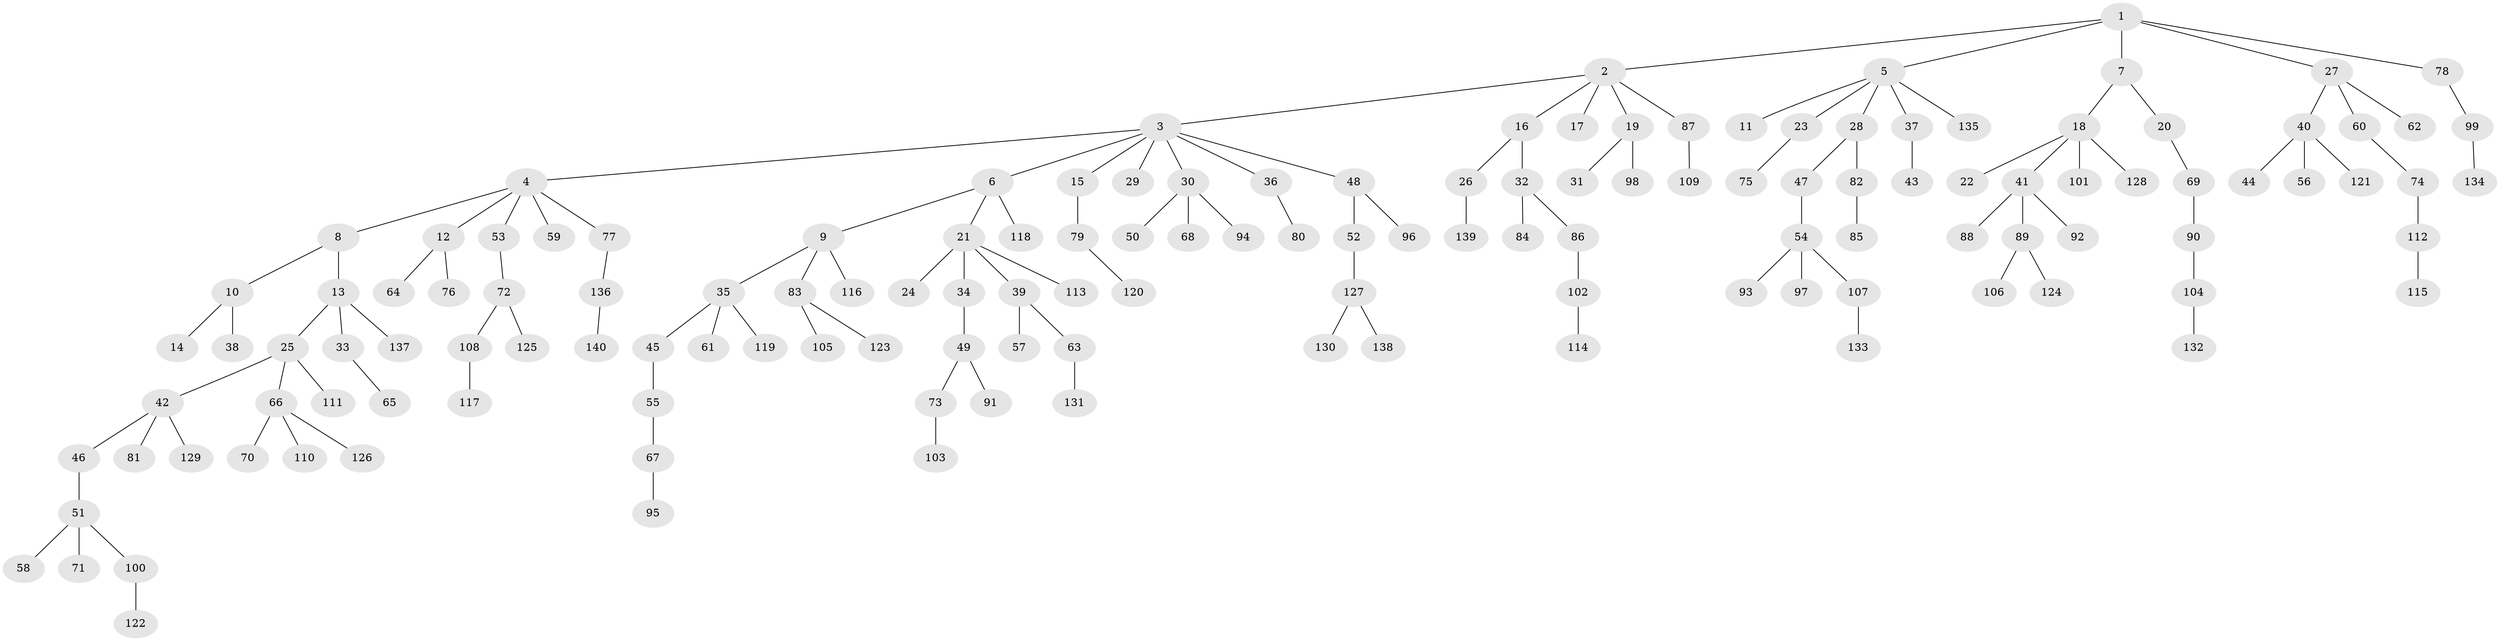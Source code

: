 // Generated by graph-tools (version 1.1) at 2025/50/03/09/25 03:50:24]
// undirected, 140 vertices, 139 edges
graph export_dot {
graph [start="1"]
  node [color=gray90,style=filled];
  1;
  2;
  3;
  4;
  5;
  6;
  7;
  8;
  9;
  10;
  11;
  12;
  13;
  14;
  15;
  16;
  17;
  18;
  19;
  20;
  21;
  22;
  23;
  24;
  25;
  26;
  27;
  28;
  29;
  30;
  31;
  32;
  33;
  34;
  35;
  36;
  37;
  38;
  39;
  40;
  41;
  42;
  43;
  44;
  45;
  46;
  47;
  48;
  49;
  50;
  51;
  52;
  53;
  54;
  55;
  56;
  57;
  58;
  59;
  60;
  61;
  62;
  63;
  64;
  65;
  66;
  67;
  68;
  69;
  70;
  71;
  72;
  73;
  74;
  75;
  76;
  77;
  78;
  79;
  80;
  81;
  82;
  83;
  84;
  85;
  86;
  87;
  88;
  89;
  90;
  91;
  92;
  93;
  94;
  95;
  96;
  97;
  98;
  99;
  100;
  101;
  102;
  103;
  104;
  105;
  106;
  107;
  108;
  109;
  110;
  111;
  112;
  113;
  114;
  115;
  116;
  117;
  118;
  119;
  120;
  121;
  122;
  123;
  124;
  125;
  126;
  127;
  128;
  129;
  130;
  131;
  132;
  133;
  134;
  135;
  136;
  137;
  138;
  139;
  140;
  1 -- 2;
  1 -- 5;
  1 -- 7;
  1 -- 27;
  1 -- 78;
  2 -- 3;
  2 -- 16;
  2 -- 17;
  2 -- 19;
  2 -- 87;
  3 -- 4;
  3 -- 6;
  3 -- 15;
  3 -- 29;
  3 -- 30;
  3 -- 36;
  3 -- 48;
  4 -- 8;
  4 -- 12;
  4 -- 53;
  4 -- 59;
  4 -- 77;
  5 -- 11;
  5 -- 23;
  5 -- 28;
  5 -- 37;
  5 -- 135;
  6 -- 9;
  6 -- 21;
  6 -- 118;
  7 -- 18;
  7 -- 20;
  8 -- 10;
  8 -- 13;
  9 -- 35;
  9 -- 83;
  9 -- 116;
  10 -- 14;
  10 -- 38;
  12 -- 64;
  12 -- 76;
  13 -- 25;
  13 -- 33;
  13 -- 137;
  15 -- 79;
  16 -- 26;
  16 -- 32;
  18 -- 22;
  18 -- 41;
  18 -- 101;
  18 -- 128;
  19 -- 31;
  19 -- 98;
  20 -- 69;
  21 -- 24;
  21 -- 34;
  21 -- 39;
  21 -- 113;
  23 -- 75;
  25 -- 42;
  25 -- 66;
  25 -- 111;
  26 -- 139;
  27 -- 40;
  27 -- 60;
  27 -- 62;
  28 -- 47;
  28 -- 82;
  30 -- 50;
  30 -- 68;
  30 -- 94;
  32 -- 84;
  32 -- 86;
  33 -- 65;
  34 -- 49;
  35 -- 45;
  35 -- 61;
  35 -- 119;
  36 -- 80;
  37 -- 43;
  39 -- 57;
  39 -- 63;
  40 -- 44;
  40 -- 56;
  40 -- 121;
  41 -- 88;
  41 -- 89;
  41 -- 92;
  42 -- 46;
  42 -- 81;
  42 -- 129;
  45 -- 55;
  46 -- 51;
  47 -- 54;
  48 -- 52;
  48 -- 96;
  49 -- 73;
  49 -- 91;
  51 -- 58;
  51 -- 71;
  51 -- 100;
  52 -- 127;
  53 -- 72;
  54 -- 93;
  54 -- 97;
  54 -- 107;
  55 -- 67;
  60 -- 74;
  63 -- 131;
  66 -- 70;
  66 -- 110;
  66 -- 126;
  67 -- 95;
  69 -- 90;
  72 -- 108;
  72 -- 125;
  73 -- 103;
  74 -- 112;
  77 -- 136;
  78 -- 99;
  79 -- 120;
  82 -- 85;
  83 -- 105;
  83 -- 123;
  86 -- 102;
  87 -- 109;
  89 -- 106;
  89 -- 124;
  90 -- 104;
  99 -- 134;
  100 -- 122;
  102 -- 114;
  104 -- 132;
  107 -- 133;
  108 -- 117;
  112 -- 115;
  127 -- 130;
  127 -- 138;
  136 -- 140;
}

